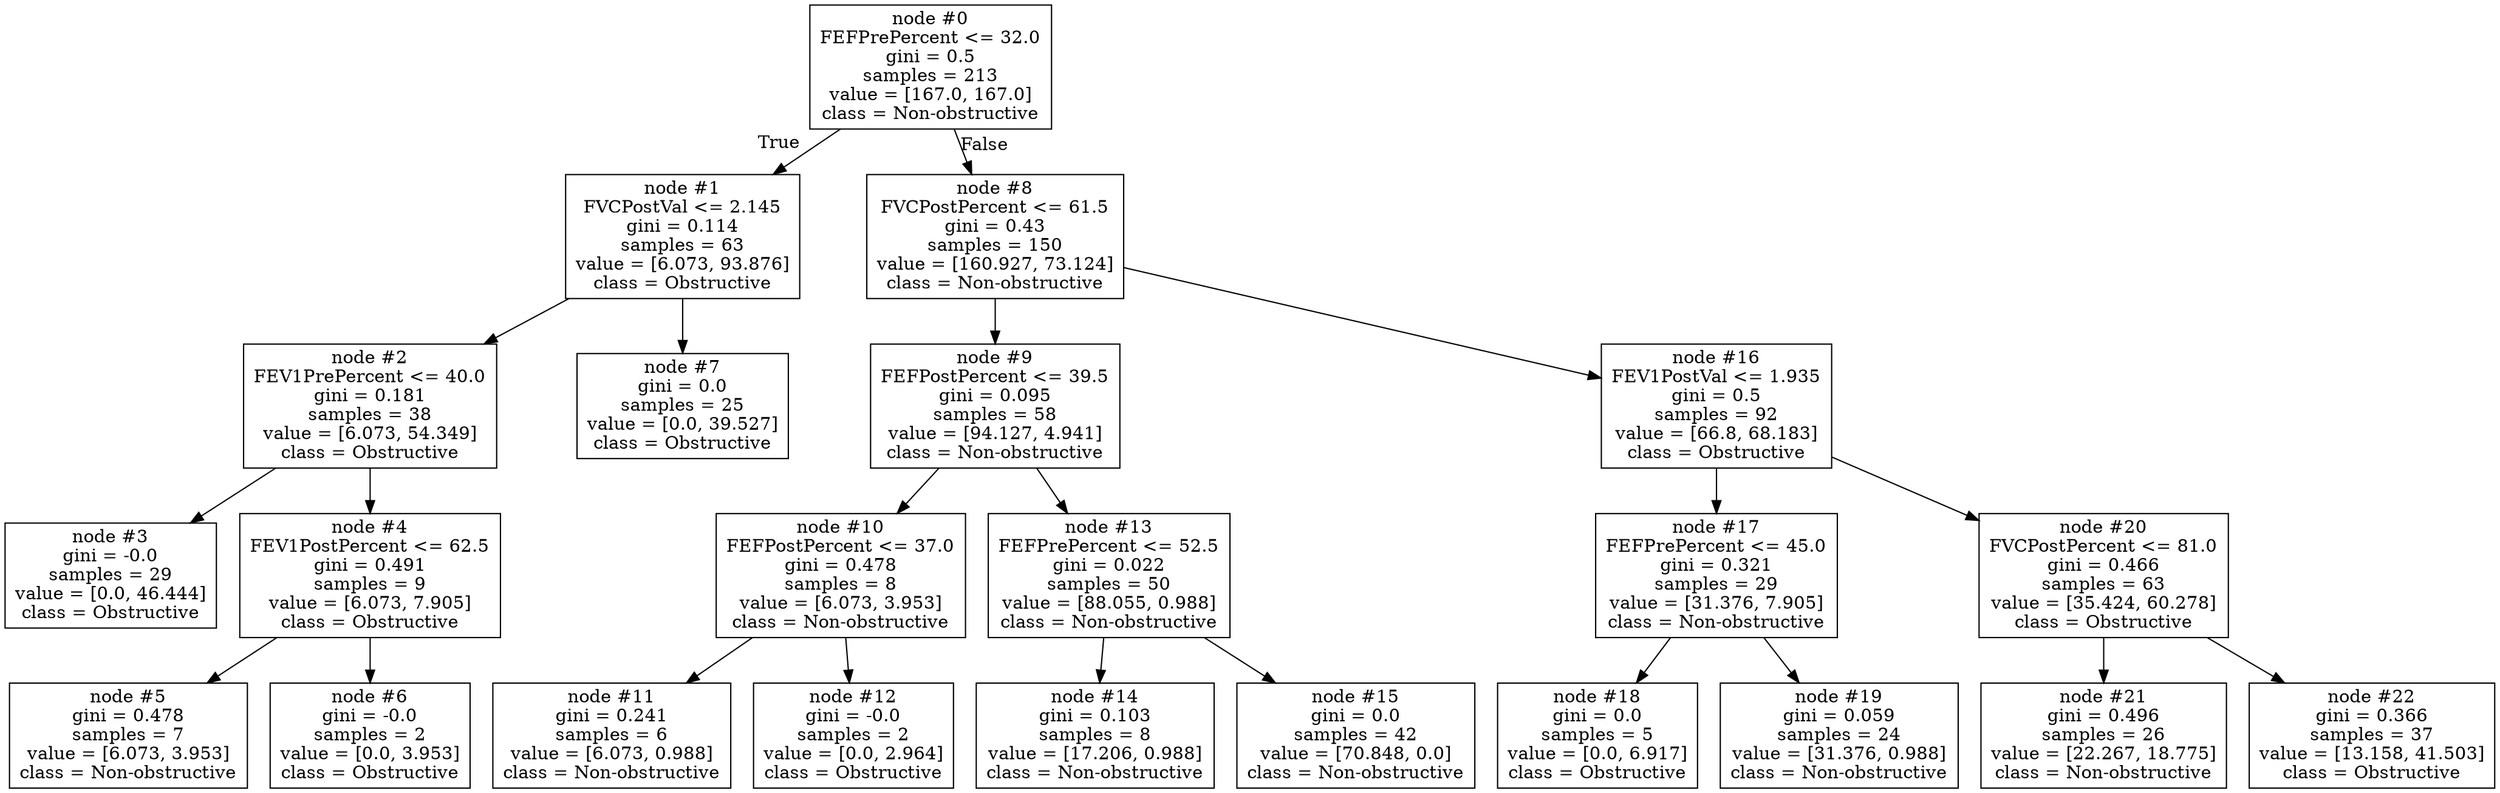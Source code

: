 digraph Tree {
node [shape=box] ;
0 [label="node #0\nFEFPrePercent <= 32.0\ngini = 0.5\nsamples = 213\nvalue = [167.0, 167.0]\nclass = Non-obstructive"] ;
1 [label="node #1\nFVCPostVal <= 2.145\ngini = 0.114\nsamples = 63\nvalue = [6.073, 93.876]\nclass = Obstructive"] ;
0 -> 1 [labeldistance=2.5, labelangle=45, headlabel="True"] ;
2 [label="node #2\nFEV1PrePercent <= 40.0\ngini = 0.181\nsamples = 38\nvalue = [6.073, 54.349]\nclass = Obstructive"] ;
1 -> 2 ;
3 [label="node #3\ngini = -0.0\nsamples = 29\nvalue = [0.0, 46.444]\nclass = Obstructive"] ;
2 -> 3 ;
4 [label="node #4\nFEV1PostPercent <= 62.5\ngini = 0.491\nsamples = 9\nvalue = [6.073, 7.905]\nclass = Obstructive"] ;
2 -> 4 ;
5 [label="node #5\ngini = 0.478\nsamples = 7\nvalue = [6.073, 3.953]\nclass = Non-obstructive"] ;
4 -> 5 ;
6 [label="node #6\ngini = -0.0\nsamples = 2\nvalue = [0.0, 3.953]\nclass = Obstructive"] ;
4 -> 6 ;
7 [label="node #7\ngini = 0.0\nsamples = 25\nvalue = [0.0, 39.527]\nclass = Obstructive"] ;
1 -> 7 ;
8 [label="node #8\nFVCPostPercent <= 61.5\ngini = 0.43\nsamples = 150\nvalue = [160.927, 73.124]\nclass = Non-obstructive"] ;
0 -> 8 [labeldistance=2.5, labelangle=-45, headlabel="False"] ;
9 [label="node #9\nFEFPostPercent <= 39.5\ngini = 0.095\nsamples = 58\nvalue = [94.127, 4.941]\nclass = Non-obstructive"] ;
8 -> 9 ;
10 [label="node #10\nFEFPostPercent <= 37.0\ngini = 0.478\nsamples = 8\nvalue = [6.073, 3.953]\nclass = Non-obstructive"] ;
9 -> 10 ;
11 [label="node #11\ngini = 0.241\nsamples = 6\nvalue = [6.073, 0.988]\nclass = Non-obstructive"] ;
10 -> 11 ;
12 [label="node #12\ngini = -0.0\nsamples = 2\nvalue = [0.0, 2.964]\nclass = Obstructive"] ;
10 -> 12 ;
13 [label="node #13\nFEFPrePercent <= 52.5\ngini = 0.022\nsamples = 50\nvalue = [88.055, 0.988]\nclass = Non-obstructive"] ;
9 -> 13 ;
14 [label="node #14\ngini = 0.103\nsamples = 8\nvalue = [17.206, 0.988]\nclass = Non-obstructive"] ;
13 -> 14 ;
15 [label="node #15\ngini = 0.0\nsamples = 42\nvalue = [70.848, 0.0]\nclass = Non-obstructive"] ;
13 -> 15 ;
16 [label="node #16\nFEV1PostVal <= 1.935\ngini = 0.5\nsamples = 92\nvalue = [66.8, 68.183]\nclass = Obstructive"] ;
8 -> 16 ;
17 [label="node #17\nFEFPrePercent <= 45.0\ngini = 0.321\nsamples = 29\nvalue = [31.376, 7.905]\nclass = Non-obstructive"] ;
16 -> 17 ;
18 [label="node #18\ngini = 0.0\nsamples = 5\nvalue = [0.0, 6.917]\nclass = Obstructive"] ;
17 -> 18 ;
19 [label="node #19\ngini = 0.059\nsamples = 24\nvalue = [31.376, 0.988]\nclass = Non-obstructive"] ;
17 -> 19 ;
20 [label="node #20\nFVCPostPercent <= 81.0\ngini = 0.466\nsamples = 63\nvalue = [35.424, 60.278]\nclass = Obstructive"] ;
16 -> 20 ;
21 [label="node #21\ngini = 0.496\nsamples = 26\nvalue = [22.267, 18.775]\nclass = Non-obstructive"] ;
20 -> 21 ;
22 [label="node #22\ngini = 0.366\nsamples = 37\nvalue = [13.158, 41.503]\nclass = Obstructive"] ;
20 -> 22 ;
}